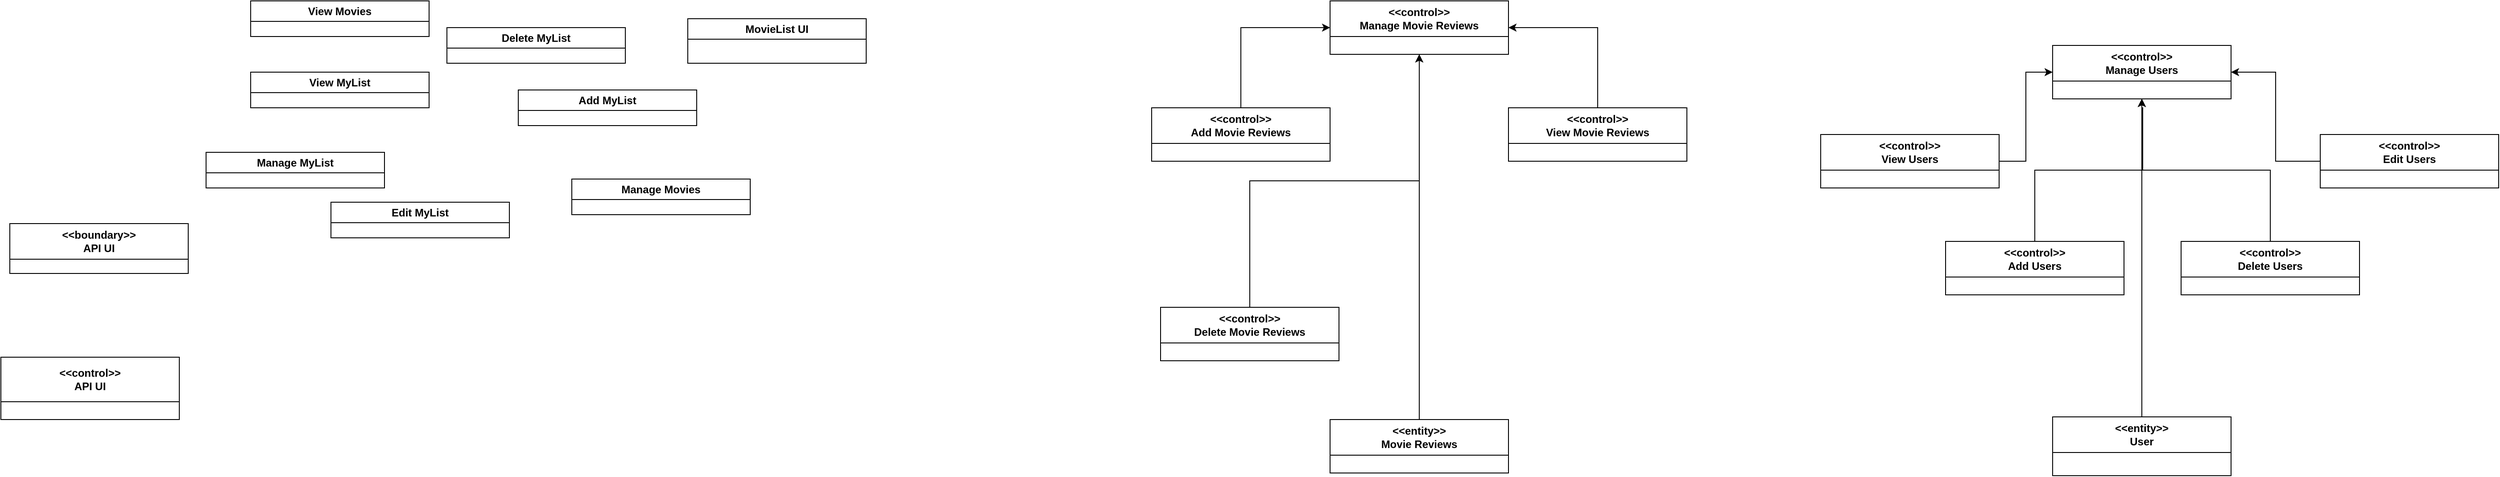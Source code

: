 <mxfile version="22.1.7" type="github">
  <diagram name="Page-1" id="ZeniHqI1XKFf16gRrM0b">
    <mxGraphModel dx="2049" dy="1083" grid="1" gridSize="10" guides="1" tooltips="1" connect="1" arrows="1" fold="1" page="1" pageScale="1" pageWidth="1169" pageHeight="827" math="0" shadow="0">
      <root>
        <mxCell id="0" />
        <mxCell id="1" parent="0" />
        <mxCell id="bou8E0x_bsbhckv4ZRoX-1" value="Manage Movies" style="swimlane;whiteSpace=wrap;html=1;" vertex="1" parent="1">
          <mxGeometry x="700" y="250" width="200" height="40" as="geometry" />
        </mxCell>
        <mxCell id="bou8E0x_bsbhckv4ZRoX-2" value="MovieList UI" style="swimlane;whiteSpace=wrap;html=1;" vertex="1" parent="1">
          <mxGeometry x="830" y="70" width="200" height="50" as="geometry" />
        </mxCell>
        <mxCell id="bou8E0x_bsbhckv4ZRoX-3" value="&amp;lt;&amp;lt;boundary&amp;gt;&amp;gt;&lt;br&gt;API UI" style="swimlane;whiteSpace=wrap;html=1;startSize=40;" vertex="1" parent="1">
          <mxGeometry x="70" y="300" width="200" height="56" as="geometry" />
        </mxCell>
        <mxCell id="bou8E0x_bsbhckv4ZRoX-10" value="View Movies" style="swimlane;whiteSpace=wrap;html=1;" vertex="1" parent="1">
          <mxGeometry x="340" y="50" width="200" height="40" as="geometry" />
        </mxCell>
        <mxCell id="bou8E0x_bsbhckv4ZRoX-11" value="Manage MyList" style="swimlane;whiteSpace=wrap;html=1;startSize=23;" vertex="1" parent="1">
          <mxGeometry x="290" y="220" width="200" height="40" as="geometry" />
        </mxCell>
        <mxCell id="bou8E0x_bsbhckv4ZRoX-13" value="Delete MyList" style="swimlane;whiteSpace=wrap;html=1;startSize=23;" vertex="1" parent="1">
          <mxGeometry x="560" y="80" width="200" height="40" as="geometry" />
        </mxCell>
        <mxCell id="bou8E0x_bsbhckv4ZRoX-12" value="Add MyList" style="swimlane;whiteSpace=wrap;html=1;startSize=23;" vertex="1" parent="1">
          <mxGeometry x="640" y="150" width="200" height="40" as="geometry" />
        </mxCell>
        <mxCell id="bou8E0x_bsbhckv4ZRoX-14" value="Edit MyList" style="swimlane;whiteSpace=wrap;html=1;startSize=23;" vertex="1" parent="1">
          <mxGeometry x="430" y="276" width="200" height="40" as="geometry" />
        </mxCell>
        <mxCell id="bou8E0x_bsbhckv4ZRoX-15" value="View MyList" style="swimlane;whiteSpace=wrap;html=1;startSize=23;" vertex="1" parent="1">
          <mxGeometry x="340" y="130" width="200" height="40" as="geometry" />
        </mxCell>
        <mxCell id="bou8E0x_bsbhckv4ZRoX-28" value="" style="group" vertex="1" connectable="0" parent="1">
          <mxGeometry x="2100" y="100" width="760" height="483" as="geometry" />
        </mxCell>
        <mxCell id="bou8E0x_bsbhckv4ZRoX-8" value="&amp;lt;&amp;lt;control&amp;gt;&amp;gt;&lt;br&gt;Edit Users" style="swimlane;whiteSpace=wrap;html=1;startSize=40;" vertex="1" parent="bou8E0x_bsbhckv4ZRoX-28">
          <mxGeometry x="560" y="100" width="200" height="60" as="geometry" />
        </mxCell>
        <mxCell id="bou8E0x_bsbhckv4ZRoX-9" value="&amp;lt;&amp;lt;control&amp;gt;&amp;gt;&lt;br&gt;View Users" style="swimlane;whiteSpace=wrap;html=1;startSize=40;" vertex="1" parent="bou8E0x_bsbhckv4ZRoX-28">
          <mxGeometry y="100" width="200" height="60" as="geometry" />
        </mxCell>
        <mxCell id="bou8E0x_bsbhckv4ZRoX-27" value="" style="group" vertex="1" connectable="0" parent="bou8E0x_bsbhckv4ZRoX-28">
          <mxGeometry x="140" width="464" height="483" as="geometry" />
        </mxCell>
        <mxCell id="bou8E0x_bsbhckv4ZRoX-4" value="&amp;lt;&amp;lt;entity&amp;gt;&amp;gt;&lt;br&gt;User" style="swimlane;whiteSpace=wrap;html=1;startSize=40;" vertex="1" parent="bou8E0x_bsbhckv4ZRoX-27">
          <mxGeometry x="120" y="417" width="200" height="66" as="geometry" />
        </mxCell>
        <mxCell id="bou8E0x_bsbhckv4ZRoX-5" value="&amp;lt;&amp;lt;control&amp;gt;&amp;gt;&lt;br&gt;Manage Users" style="swimlane;whiteSpace=wrap;html=1;startSize=40;" vertex="1" parent="bou8E0x_bsbhckv4ZRoX-27">
          <mxGeometry x="120" width="200" height="60" as="geometry" />
        </mxCell>
        <mxCell id="bou8E0x_bsbhckv4ZRoX-26" style="edgeStyle=orthogonalEdgeStyle;rounded=0;orthogonalLoop=1;jettySize=auto;html=1;entryX=0.5;entryY=1;entryDx=0;entryDy=0;" edge="1" parent="bou8E0x_bsbhckv4ZRoX-27" source="bou8E0x_bsbhckv4ZRoX-4" target="bou8E0x_bsbhckv4ZRoX-5">
          <mxGeometry relative="1" as="geometry" />
        </mxCell>
        <mxCell id="bou8E0x_bsbhckv4ZRoX-22" style="edgeStyle=orthogonalEdgeStyle;rounded=0;orthogonalLoop=1;jettySize=auto;html=1;entryX=0.5;entryY=1;entryDx=0;entryDy=0;" edge="1" parent="bou8E0x_bsbhckv4ZRoX-27" source="bou8E0x_bsbhckv4ZRoX-6" target="bou8E0x_bsbhckv4ZRoX-5">
          <mxGeometry relative="1" as="geometry" />
        </mxCell>
        <mxCell id="bou8E0x_bsbhckv4ZRoX-6" value="&amp;lt;&amp;lt;control&amp;gt;&amp;gt;&lt;br&gt;Add Users" style="swimlane;whiteSpace=wrap;html=1;startSize=40;" vertex="1" parent="bou8E0x_bsbhckv4ZRoX-27">
          <mxGeometry y="220" width="200" height="60" as="geometry" />
        </mxCell>
        <mxCell id="bou8E0x_bsbhckv4ZRoX-24" style="edgeStyle=orthogonalEdgeStyle;rounded=0;orthogonalLoop=1;jettySize=auto;html=1;" edge="1" parent="bou8E0x_bsbhckv4ZRoX-27" source="bou8E0x_bsbhckv4ZRoX-7">
          <mxGeometry relative="1" as="geometry">
            <mxPoint x="220" y="60" as="targetPoint" />
            <Array as="points">
              <mxPoint x="364" y="140" />
              <mxPoint x="221" y="140" />
              <mxPoint x="221" y="70" />
              <mxPoint x="220" y="70" />
            </Array>
          </mxGeometry>
        </mxCell>
        <mxCell id="bou8E0x_bsbhckv4ZRoX-7" value="&amp;lt;&amp;lt;control&amp;gt;&amp;gt;&lt;br&gt;Delete Users" style="swimlane;whiteSpace=wrap;html=1;startSize=40;" vertex="1" parent="bou8E0x_bsbhckv4ZRoX-27">
          <mxGeometry x="264" y="220" width="200" height="60" as="geometry" />
        </mxCell>
        <mxCell id="bou8E0x_bsbhckv4ZRoX-25" style="edgeStyle=orthogonalEdgeStyle;rounded=0;orthogonalLoop=1;jettySize=auto;html=1;entryX=1;entryY=0.5;entryDx=0;entryDy=0;" edge="1" parent="bou8E0x_bsbhckv4ZRoX-28" source="bou8E0x_bsbhckv4ZRoX-8" target="bou8E0x_bsbhckv4ZRoX-5">
          <mxGeometry relative="1" as="geometry" />
        </mxCell>
        <mxCell id="bou8E0x_bsbhckv4ZRoX-21" style="edgeStyle=orthogonalEdgeStyle;rounded=0;orthogonalLoop=1;jettySize=auto;html=1;entryX=0;entryY=0.5;entryDx=0;entryDy=0;" edge="1" parent="bou8E0x_bsbhckv4ZRoX-28" source="bou8E0x_bsbhckv4ZRoX-9" target="bou8E0x_bsbhckv4ZRoX-5">
          <mxGeometry relative="1" as="geometry" />
        </mxCell>
        <mxCell id="bou8E0x_bsbhckv4ZRoX-39" value="" style="group" vertex="1" connectable="0" parent="1">
          <mxGeometry x="1350" y="50" width="600" height="530" as="geometry" />
        </mxCell>
        <mxCell id="bou8E0x_bsbhckv4ZRoX-17" value="&amp;lt;&amp;lt;control&amp;gt;&amp;gt;&lt;br&gt;Manage Movie Reviews" style="swimlane;whiteSpace=wrap;html=1;startSize=40;" vertex="1" parent="bou8E0x_bsbhckv4ZRoX-39">
          <mxGeometry x="200" width="200" height="60" as="geometry" />
        </mxCell>
        <mxCell id="bou8E0x_bsbhckv4ZRoX-35" style="edgeStyle=orthogonalEdgeStyle;rounded=0;orthogonalLoop=1;jettySize=auto;html=1;entryX=0.5;entryY=1;entryDx=0;entryDy=0;" edge="1" parent="bou8E0x_bsbhckv4ZRoX-39" source="bou8E0x_bsbhckv4ZRoX-30" target="bou8E0x_bsbhckv4ZRoX-17">
          <mxGeometry relative="1" as="geometry" />
        </mxCell>
        <mxCell id="bou8E0x_bsbhckv4ZRoX-30" value="&amp;lt;&amp;lt;control&amp;gt;&amp;gt;&lt;br&gt;Delete Movie Reviews" style="swimlane;whiteSpace=wrap;html=1;startSize=40;" vertex="1" parent="bou8E0x_bsbhckv4ZRoX-39">
          <mxGeometry x="10" y="344" width="200" height="60" as="geometry" />
        </mxCell>
        <mxCell id="bou8E0x_bsbhckv4ZRoX-34" style="edgeStyle=orthogonalEdgeStyle;rounded=0;orthogonalLoop=1;jettySize=auto;html=1;entryX=1;entryY=0.5;entryDx=0;entryDy=0;" edge="1" parent="bou8E0x_bsbhckv4ZRoX-39" source="bou8E0x_bsbhckv4ZRoX-31" target="bou8E0x_bsbhckv4ZRoX-17">
          <mxGeometry relative="1" as="geometry" />
        </mxCell>
        <mxCell id="bou8E0x_bsbhckv4ZRoX-31" value="&amp;lt;&amp;lt;control&amp;gt;&amp;gt;&lt;br&gt;View Movie Reviews" style="swimlane;whiteSpace=wrap;html=1;startSize=40;" vertex="1" parent="bou8E0x_bsbhckv4ZRoX-39">
          <mxGeometry x="400" y="120" width="200" height="60" as="geometry" />
        </mxCell>
        <mxCell id="bou8E0x_bsbhckv4ZRoX-33" style="edgeStyle=orthogonalEdgeStyle;rounded=0;orthogonalLoop=1;jettySize=auto;html=1;entryX=0;entryY=0.5;entryDx=0;entryDy=0;" edge="1" parent="bou8E0x_bsbhckv4ZRoX-39" source="bou8E0x_bsbhckv4ZRoX-32" target="bou8E0x_bsbhckv4ZRoX-17">
          <mxGeometry relative="1" as="geometry" />
        </mxCell>
        <mxCell id="bou8E0x_bsbhckv4ZRoX-32" value="&amp;lt;&amp;lt;control&amp;gt;&amp;gt;&lt;br&gt;Add Movie Reviews" style="swimlane;whiteSpace=wrap;html=1;startSize=40;" vertex="1" parent="bou8E0x_bsbhckv4ZRoX-39">
          <mxGeometry y="120" width="200" height="60" as="geometry" />
        </mxCell>
        <mxCell id="bou8E0x_bsbhckv4ZRoX-38" style="edgeStyle=orthogonalEdgeStyle;rounded=0;orthogonalLoop=1;jettySize=auto;html=1;entryX=0.5;entryY=1;entryDx=0;entryDy=0;" edge="1" parent="bou8E0x_bsbhckv4ZRoX-39" source="bou8E0x_bsbhckv4ZRoX-36" target="bou8E0x_bsbhckv4ZRoX-17">
          <mxGeometry relative="1" as="geometry" />
        </mxCell>
        <mxCell id="bou8E0x_bsbhckv4ZRoX-36" value="&amp;lt;&amp;lt;entity&amp;gt;&amp;gt;&lt;br&gt;Movie Reviews" style="swimlane;whiteSpace=wrap;html=1;startSize=40;" vertex="1" parent="bou8E0x_bsbhckv4ZRoX-39">
          <mxGeometry x="200" y="470" width="200" height="60" as="geometry" />
        </mxCell>
        <mxCell id="bou8E0x_bsbhckv4ZRoX-40" value="&amp;lt;&amp;lt;control&amp;gt;&amp;gt;&lt;br&gt;API UI" style="swimlane;whiteSpace=wrap;html=1;startSize=50;" vertex="1" parent="1">
          <mxGeometry x="60" y="450" width="200" height="70" as="geometry" />
        </mxCell>
      </root>
    </mxGraphModel>
  </diagram>
</mxfile>
